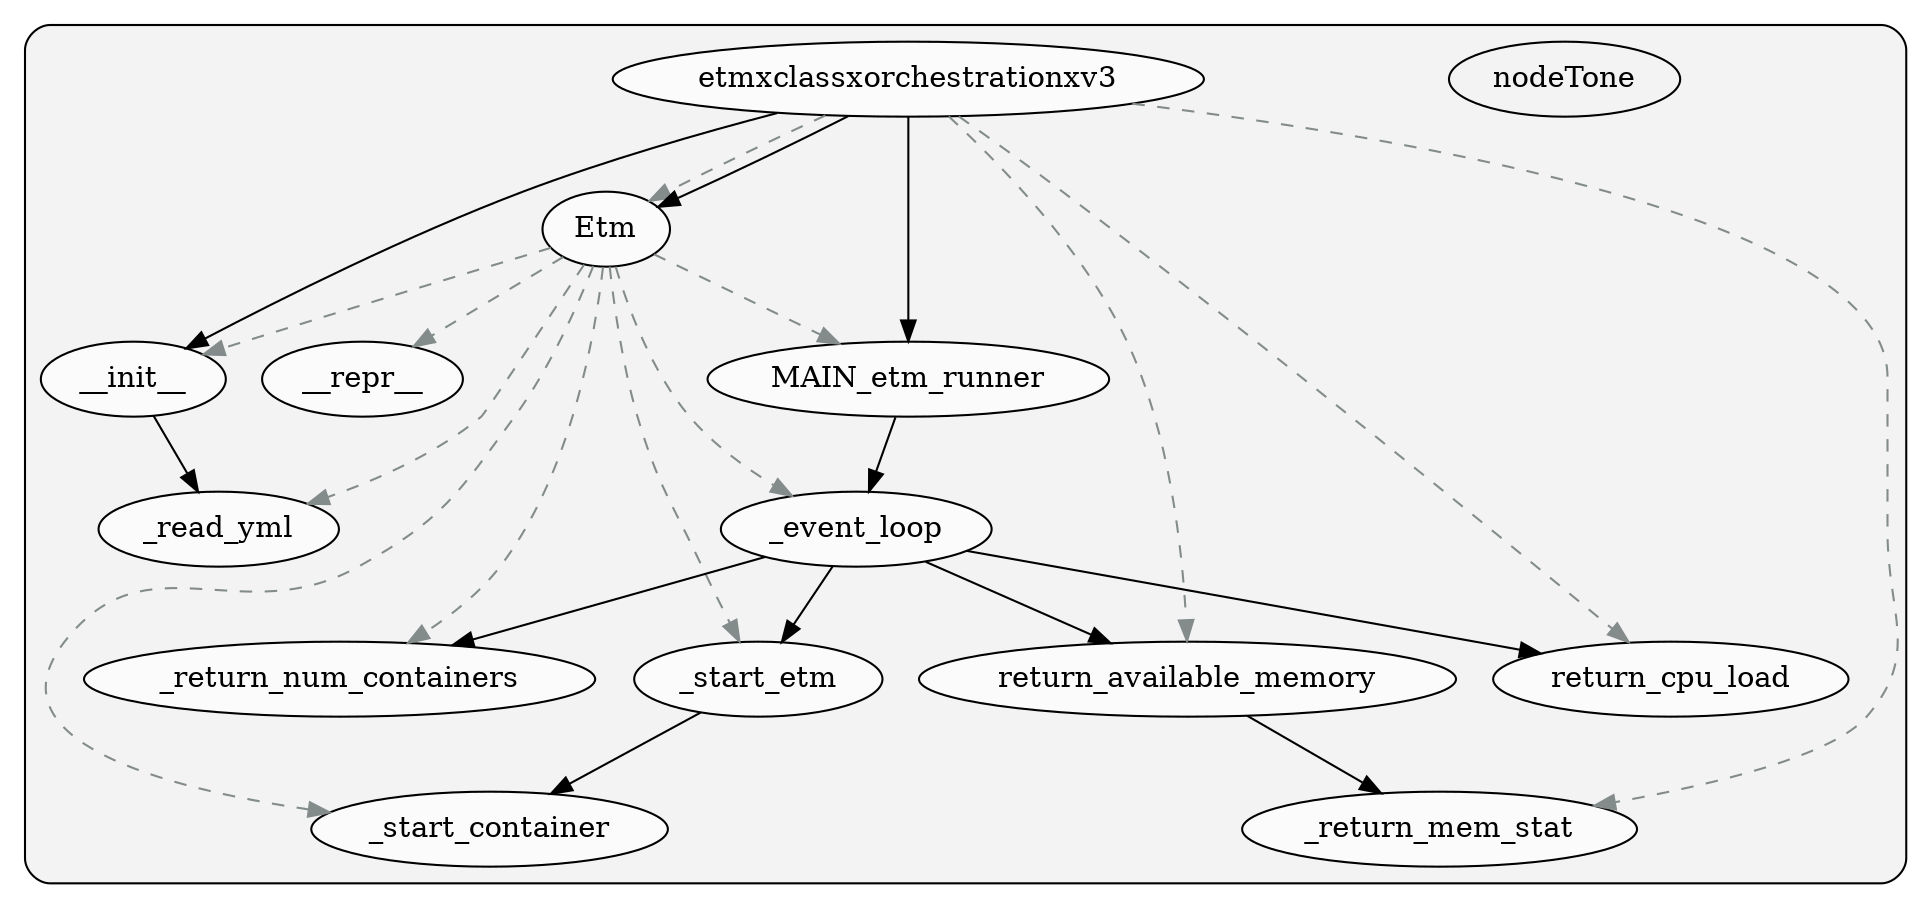 digraph G {
    graph [rankdir=TB];
    subgraph cluster_G {

        graph [style="filled,rounded",fillcolor="#80808018", label=""];
	nodeTone
        etmxclassxorchestrationxv3 [label="etmxclassxorchestrationxv3", style="filled", fillcolor="#ffffffb2", fontcolor="#000000", group="0"];
        etmxclassxorchestrationxv3__Etm [label="Etm", style="filled", fillcolor="#ffffffb2", fontcolor="#000000", group="0"];
        etmxclassxorchestrationxv3___return_mem_stat [label="_return_mem_stat", style="filled", fillcolor="#ffffffb2", fontcolor="#000000", group="0"];
        etmxclassxorchestrationxv3__return_available_memory [label="return_available_memory", style="filled", fillcolor="#ffffffb2", fontcolor="#000000", group="0"];
        etmxclassxorchestrationxv3__return_cpu_load [label="return_cpu_load", style="filled", fillcolor="#ffffffb2", fontcolor="#000000", group="0"];
        etmxclassxorchestrationxv3__Etm__MAIN_etm_runner [label="MAIN_etm_runner", style="filled", fillcolor="#ffffffb2", fontcolor="#000000", group="0"];
        etmxclassxorchestrationxv3__Etm____init__ [label="__init__", style="filled", fillcolor="#ffffffb2", fontcolor="#000000", group="0"];
        etmxclassxorchestrationxv3__Etm____repr__ [label="__repr__", style="filled", fillcolor="#ffffffb2", fontcolor="#000000", group="0"];
        etmxclassxorchestrationxv3__Etm___event_loop [label="_event_loop", style="filled", fillcolor="#ffffffb2", fontcolor="#000000", group="0"];
        etmxclassxorchestrationxv3__Etm___read_yml [label="_read_yml", style="filled", fillcolor="#ffffffb2", fontcolor="#000000", group="0"];
        etmxclassxorchestrationxv3__Etm___return_num_containers [label="_return_num_containers", style="filled", fillcolor="#ffffffb2", fontcolor="#000000", group="0"];
        etmxclassxorchestrationxv3__Etm___start_container [label="_start_container", style="filled", fillcolor="#ffffffb2", fontcolor="#000000", group="0"];
        etmxclassxorchestrationxv3__Etm___start_etm [label="_start_etm", style="filled", fillcolor="#ffffffb2", fontcolor="#000000", group="0"];
    }
        etmxclassxorchestrationxv3 -> etmxclassxorchestrationxv3__Etm [style="dashed", color="#838b8b"];
        etmxclassxorchestrationxv3 -> etmxclassxorchestrationxv3__return_cpu_load [style="dashed", color="#838b8b"];
        etmxclassxorchestrationxv3 -> etmxclassxorchestrationxv3__return_available_memory [style="dashed", color="#838b8b"];
        etmxclassxorchestrationxv3 -> etmxclassxorchestrationxv3___return_mem_stat [style="dashed", color="#838b8b"];
        etmxclassxorchestrationxv3__Etm -> etmxclassxorchestrationxv3__Etm___start_container [style="dashed", color="#838b8b"];
        etmxclassxorchestrationxv3__Etm -> etmxclassxorchestrationxv3__Etm___return_num_containers [style="dashed", color="#838b8b"];
        etmxclassxorchestrationxv3__Etm -> etmxclassxorchestrationxv3__Etm___read_yml [style="dashed", color="#838b8b"];
        etmxclassxorchestrationxv3__Etm -> etmxclassxorchestrationxv3__Etm__MAIN_etm_runner [style="dashed", color="#838b8b"];
        etmxclassxorchestrationxv3__Etm -> etmxclassxorchestrationxv3__Etm____init__ [style="dashed", color="#838b8b"];
        etmxclassxorchestrationxv3__Etm -> etmxclassxorchestrationxv3__Etm___start_etm [style="dashed", color="#838b8b"];
        etmxclassxorchestrationxv3__Etm -> etmxclassxorchestrationxv3__Etm____repr__ [style="dashed", color="#838b8b"];
        etmxclassxorchestrationxv3__Etm -> etmxclassxorchestrationxv3__Etm___event_loop [style="dashed", color="#838b8b"];
        etmxclassxorchestrationxv3 -> etmxclassxorchestrationxv3__Etm__MAIN_etm_runner [style="solid", color="#000000"];
        etmxclassxorchestrationxv3 -> etmxclassxorchestrationxv3__Etm [style="solid", color="#000000"];
        etmxclassxorchestrationxv3 -> etmxclassxorchestrationxv3__Etm____init__ [style="solid", color="#000000"];
        etmxclassxorchestrationxv3__return_available_memory -> etmxclassxorchestrationxv3___return_mem_stat [style="solid", color="#000000"];
        etmxclassxorchestrationxv3__Etm____init__ -> etmxclassxorchestrationxv3__Etm___read_yml [style="solid", color="#000000"];
        etmxclassxorchestrationxv3__Etm__MAIN_etm_runner -> etmxclassxorchestrationxv3__Etm___event_loop [style="solid", color="#000000"];
        etmxclassxorchestrationxv3__Etm___start_etm -> etmxclassxorchestrationxv3__Etm___start_container [style="solid", color="#000000"];
        etmxclassxorchestrationxv3__Etm___event_loop -> etmxclassxorchestrationxv3__Etm___return_num_containers [style="solid", color="#000000"];
        etmxclassxorchestrationxv3__Etm___event_loop -> etmxclassxorchestrationxv3__return_available_memory [style="solid", color="#000000"];
        etmxclassxorchestrationxv3__Etm___event_loop -> etmxclassxorchestrationxv3__Etm___start_etm [style="solid", color="#000000"];
        etmxclassxorchestrationxv3__Etm___event_loop -> etmxclassxorchestrationxv3__return_cpu_load [style="solid", color="#000000"];
    }
